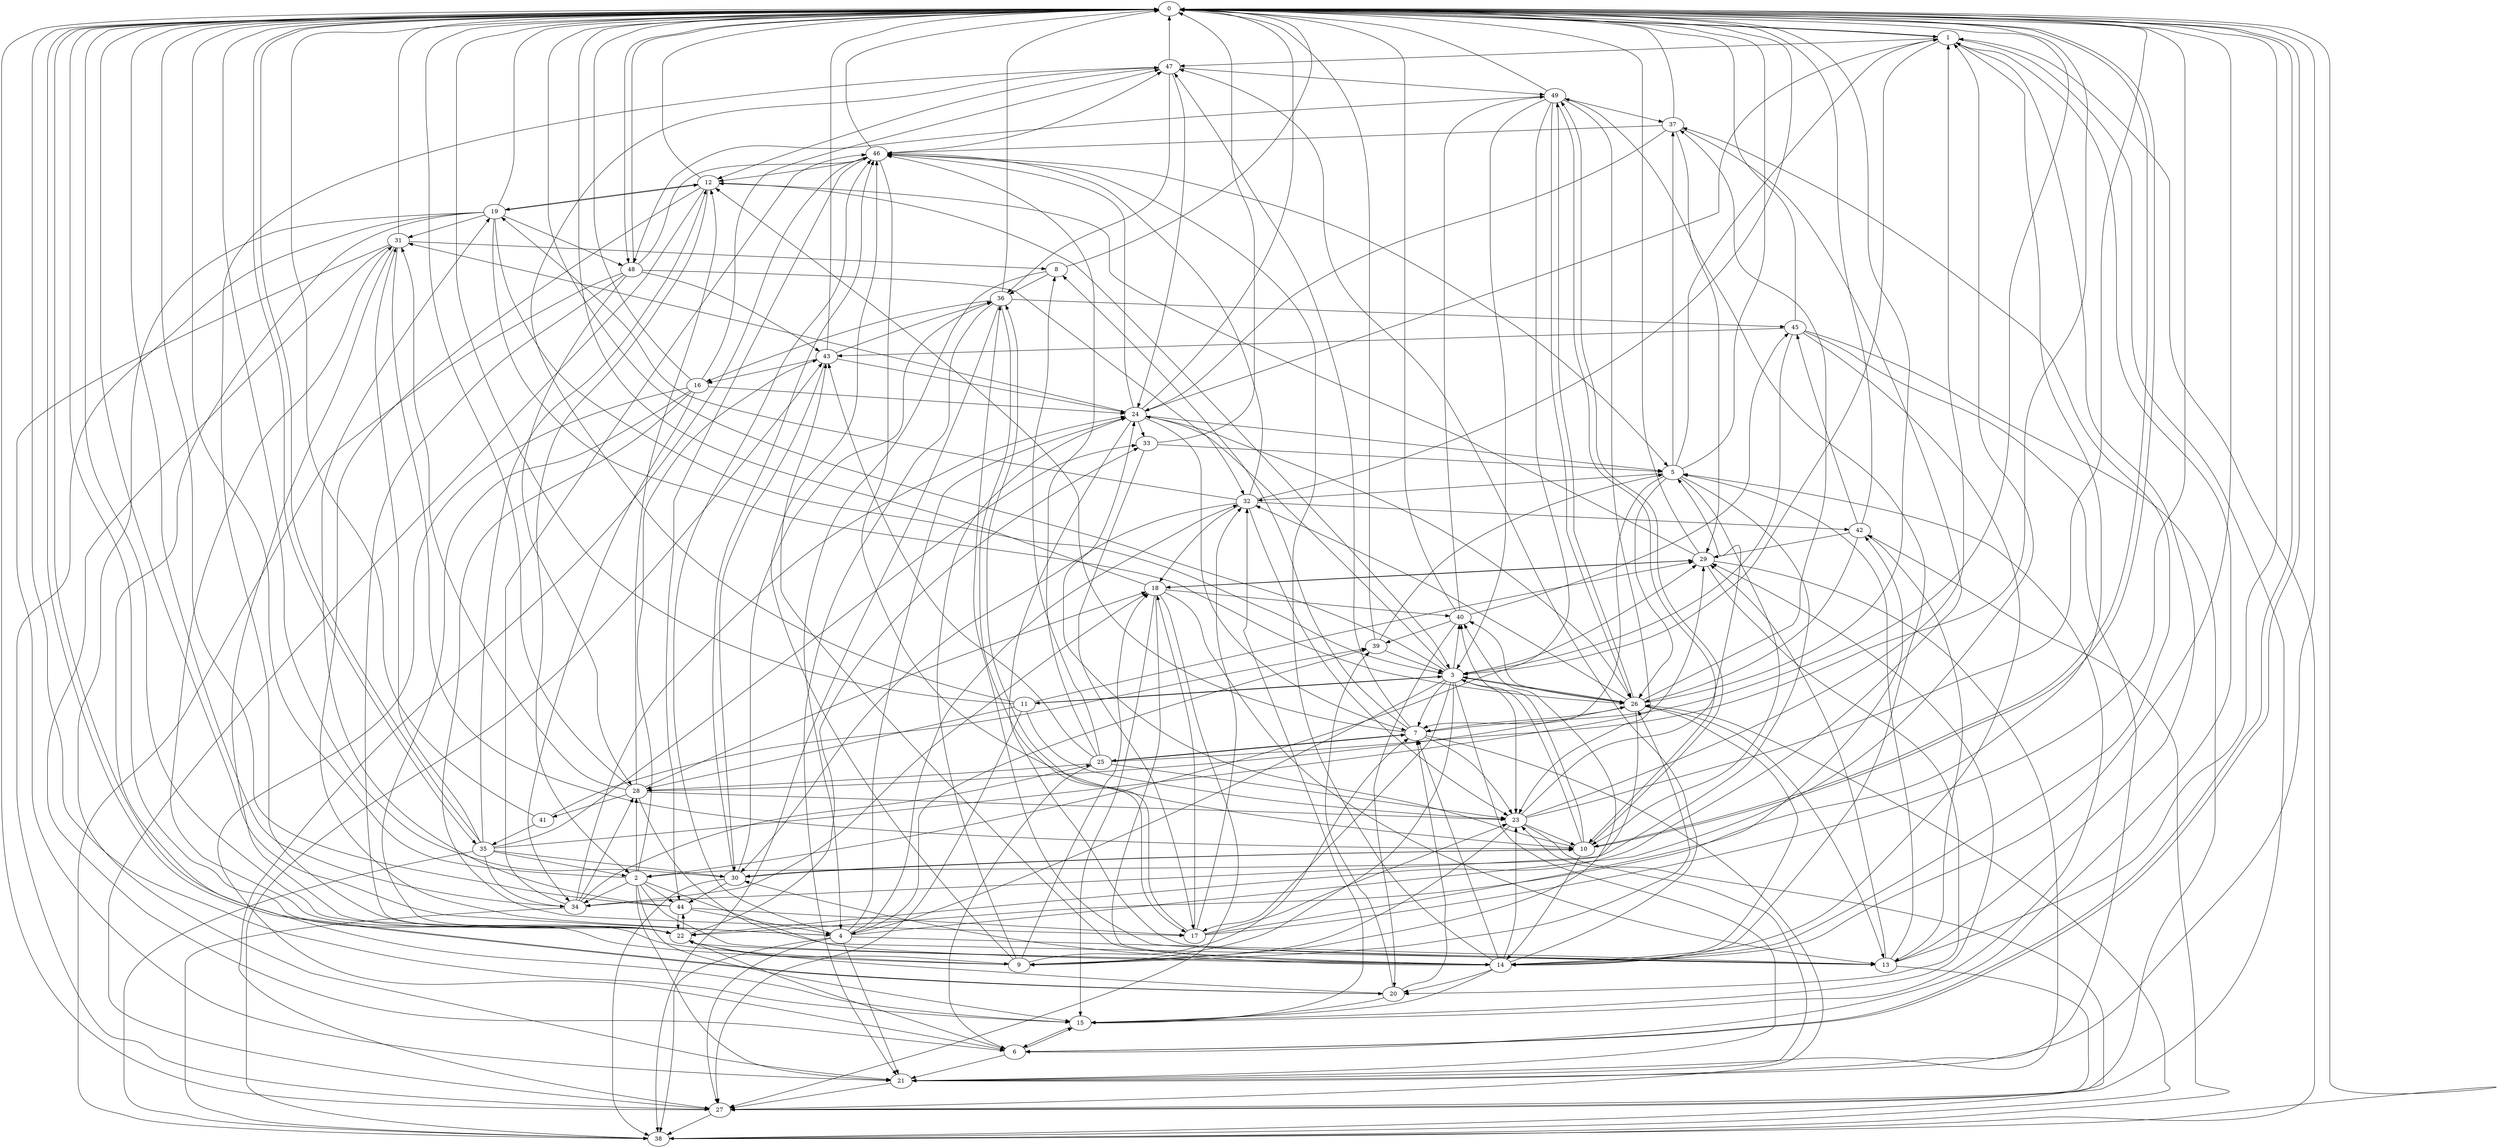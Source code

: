 strict digraph "" {
	0	 [component_delay=3];
	1	 [component_delay=3];
	0 -> 1	 [wire_delay=1];
	6	 [component_delay=3];
	0 -> 6	 [wire_delay=1];
	10	 [component_delay=3];
	0 -> 10	 [wire_delay=1];
	20	 [component_delay=3];
	0 -> 20	 [wire_delay=1];
	35	 [component_delay=3];
	0 -> 35	 [wire_delay=1];
	48	 [component_delay=3];
	0 -> 48	 [wire_delay=1];
	1 -> 0	 [wire_delay=1];
	3	 [component_delay=3];
	1 -> 3	 [wire_delay=1];
	1 -> 6	 [wire_delay=1];
	22	 [component_delay=3];
	1 -> 22	 [wire_delay=1];
	27	 [component_delay=3];
	1 -> 27	 [wire_delay=1];
	47	 [component_delay=3];
	1 -> 47	 [wire_delay=1];
	2	 [component_delay=3];
	2 -> 0	 [wire_delay=1];
	13	 [component_delay=3];
	2 -> 13	 [wire_delay=1];
	14	 [component_delay=3];
	2 -> 14	 [wire_delay=1];
	15	 [component_delay=3];
	2 -> 15	 [wire_delay=1];
	21	 [component_delay=3];
	2 -> 21	 [wire_delay=1];
	28	 [component_delay=3];
	2 -> 28	 [wire_delay=1];
	34	 [component_delay=3];
	2 -> 34	 [wire_delay=1];
	43	 [component_delay=3];
	2 -> 43	 [wire_delay=1];
	44	 [component_delay=3];
	2 -> 44	 [wire_delay=1];
	3 -> 0	 [wire_delay=1];
	4	 [component_delay=3];
	3 -> 4	 [wire_delay=1];
	7	 [component_delay=3];
	3 -> 7	 [wire_delay=1];
	9	 [component_delay=3];
	3 -> 9	 [wire_delay=1];
	11	 [component_delay=3];
	3 -> 11	 [wire_delay=1];
	17	 [component_delay=3];
	3 -> 17	 [wire_delay=1];
	3 -> 21	 [wire_delay=1];
	23	 [component_delay=3];
	3 -> 23	 [wire_delay=1];
	24	 [component_delay=3];
	3 -> 24	 [wire_delay=1];
	26	 [component_delay=3];
	3 -> 26	 [wire_delay=1];
	29	 [component_delay=3];
	3 -> 29	 [wire_delay=1];
	40	 [component_delay=3];
	3 -> 40	 [wire_delay=1];
	4 -> 0	 [wire_delay=1];
	4 -> 1	 [wire_delay=1];
	4 -> 13	 [wire_delay=1];
	4 -> 21	 [wire_delay=1];
	4 -> 24	 [wire_delay=1];
	4 -> 27	 [wire_delay=1];
	32	 [component_delay=3];
	4 -> 32	 [wire_delay=1];
	38	 [component_delay=3];
	4 -> 38	 [wire_delay=1];
	39	 [component_delay=3];
	4 -> 39	 [wire_delay=1];
	46	 [component_delay=3];
	4 -> 46	 [wire_delay=1];
	5	 [component_delay=3];
	5 -> 0	 [wire_delay=1];
	5 -> 1	 [wire_delay=1];
	5 -> 2	 [wire_delay=1];
	5 -> 7	 [wire_delay=1];
	5 -> 10	 [wire_delay=1];
	5 -> 26	 [wire_delay=1];
	5 -> 32	 [wire_delay=1];
	37	 [component_delay=3];
	5 -> 37	 [wire_delay=1];
	6 -> 0	 [wire_delay=1];
	6 -> 15	 [wire_delay=1];
	6 -> 21	 [wire_delay=1];
	6 -> 22	 [wire_delay=1];
	7 -> 0	 [wire_delay=1];
	8	 [component_delay=3];
	7 -> 8	 [wire_delay=1];
	12	 [component_delay=3];
	7 -> 12	 [wire_delay=1];
	7 -> 23	 [wire_delay=1];
	25	 [component_delay=3];
	7 -> 25	 [wire_delay=1];
	7 -> 27	 [wire_delay=1];
	7 -> 47	 [wire_delay=1];
	8 -> 0	 [wire_delay=1];
	8 -> 4	 [wire_delay=1];
	36	 [component_delay=3];
	8 -> 36	 [wire_delay=1];
	9 -> 0	 [wire_delay=1];
	9 -> 7	 [wire_delay=1];
	18	 [component_delay=3];
	9 -> 18	 [wire_delay=1];
	9 -> 24	 [wire_delay=1];
	9 -> 26	 [wire_delay=1];
	31	 [component_delay=3];
	9 -> 31	 [wire_delay=1];
	9 -> 40	 [wire_delay=1];
	9 -> 46	 [wire_delay=1];
	10 -> 0	 [wire_delay=1];
	10 -> 3	 [wire_delay=1];
	10 -> 14	 [wire_delay=1];
	10 -> 24	 [wire_delay=1];
	30	 [component_delay=3];
	10 -> 30	 [wire_delay=1];
	10 -> 40	 [wire_delay=1];
	49	 [component_delay=3];
	10 -> 49	 [wire_delay=1];
	11 -> 0	 [wire_delay=1];
	11 -> 3	 [wire_delay=1];
	11 -> 23	 [wire_delay=1];
	11 -> 27	 [wire_delay=1];
	11 -> 28	 [wire_delay=1];
	11 -> 29	 [wire_delay=1];
	11 -> 47	 [wire_delay=1];
	12 -> 0	 [wire_delay=1];
	12 -> 2	 [wire_delay=1];
	12 -> 3	 [wire_delay=1];
	12 -> 4	 [wire_delay=1];
	19	 [component_delay=3];
	12 -> 19	 [wire_delay=1];
	12 -> 27	 [wire_delay=1];
	13 -> 0	 [wire_delay=1];
	13 -> 1	 [wire_delay=1];
	13 -> 5	 [wire_delay=1];
	13 -> 27	 [wire_delay=1];
	13 -> 29	 [wire_delay=1];
	13 -> 36	 [wire_delay=1];
	14 -> 0	 [wire_delay=1];
	14 -> 7	 [wire_delay=1];
	14 -> 15	 [wire_delay=1];
	14 -> 20	 [wire_delay=1];
	14 -> 23	 [wire_delay=1];
	14 -> 30	 [wire_delay=1];
	14 -> 37	 [wire_delay=1];
	14 -> 43	 [wire_delay=1];
	14 -> 46	 [wire_delay=1];
	14 -> 47	 [wire_delay=1];
	14 -> 49	 [wire_delay=1];
	15 -> 0	 [wire_delay=1];
	15 -> 5	 [wire_delay=1];
	15 -> 6	 [wire_delay=1];
	15 -> 29	 [wire_delay=1];
	15 -> 32	 [wire_delay=1];
	16	 [component_delay=3];
	16 -> 0	 [wire_delay=1];
	16 -> 6	 [wire_delay=1];
	16 -> 17	 [wire_delay=1];
	16 -> 22	 [wire_delay=1];
	16 -> 24	 [wire_delay=1];
	16 -> 34	 [wire_delay=1];
	16 -> 47	 [wire_delay=1];
	17 -> 0	 [wire_delay=1];
	17 -> 18	 [wire_delay=1];
	17 -> 23	 [wire_delay=1];
	17 -> 32	 [wire_delay=1];
	17 -> 36	 [wire_delay=1];
	42	 [component_delay=3];
	17 -> 42	 [wire_delay=1];
	18 -> 0	 [wire_delay=1];
	18 -> 13	 [wire_delay=1];
	18 -> 14	 [wire_delay=1];
	18 -> 15	 [wire_delay=1];
	18 -> 27	 [wire_delay=1];
	18 -> 29	 [wire_delay=1];
	18 -> 40	 [wire_delay=1];
	19 -> 0	 [wire_delay=1];
	19 -> 3	 [wire_delay=1];
	19 -> 12	 [wire_delay=1];
	19 -> 15	 [wire_delay=1];
	19 -> 21	 [wire_delay=1];
	19 -> 26	 [wire_delay=1];
	19 -> 27	 [wire_delay=1];
	19 -> 31	 [wire_delay=1];
	19 -> 48	 [wire_delay=1];
	20 -> 0	 [wire_delay=1];
	20 -> 7	 [wire_delay=1];
	20 -> 15	 [wire_delay=1];
	20 -> 22	 [wire_delay=1];
	20 -> 39	 [wire_delay=1];
	21 -> 0	 [wire_delay=1];
	21 -> 23	 [wire_delay=1];
	21 -> 27	 [wire_delay=1];
	22 -> 0	 [wire_delay=1];
	22 -> 9	 [wire_delay=1];
	22 -> 14	 [wire_delay=1];
	33	 [component_delay=3];
	22 -> 33	 [wire_delay=1];
	22 -> 44	 [wire_delay=1];
	23 -> 0	 [wire_delay=1];
	23 -> 1	 [wire_delay=1];
	23 -> 5	 [wire_delay=1];
	23 -> 9	 [wire_delay=1];
	23 -> 10	 [wire_delay=1];
	23 -> 38	 [wire_delay=1];
	24 -> 0	 [wire_delay=1];
	24 -> 1	 [wire_delay=1];
	24 -> 5	 [wire_delay=1];
	24 -> 7	 [wire_delay=1];
	24 -> 13	 [wire_delay=1];
	24 -> 26	 [wire_delay=1];
	24 -> 31	 [wire_delay=1];
	24 -> 33	 [wire_delay=1];
	24 -> 46	 [wire_delay=1];
	25 -> 0	 [wire_delay=1];
	25 -> 6	 [wire_delay=1];
	25 -> 7	 [wire_delay=1];
	25 -> 8	 [wire_delay=1];
	25 -> 23	 [wire_delay=1];
	25 -> 28	 [wire_delay=1];
	25 -> 43	 [wire_delay=1];
	25 -> 46	 [wire_delay=1];
	26 -> 0	 [wire_delay=1];
	26 -> 3	 [wire_delay=1];
	26 -> 7	 [wire_delay=1];
	26 -> 13	 [wire_delay=1];
	26 -> 14	 [wire_delay=1];
	26 -> 32	 [wire_delay=1];
	26 -> 34	 [wire_delay=1];
	26 -> 37	 [wire_delay=1];
	26 -> 40	 [wire_delay=1];
	26 -> 49	 [wire_delay=1];
	27 -> 0	 [wire_delay=1];
	27 -> 38	 [wire_delay=1];
	28 -> 0	 [wire_delay=1];
	28 -> 12	 [wire_delay=1];
	28 -> 14	 [wire_delay=1];
	28 -> 18	 [wire_delay=1];
	28 -> 23	 [wire_delay=1];
	28 -> 26	 [wire_delay=1];
	28 -> 31	 [wire_delay=1];
	41	 [component_delay=3];
	28 -> 41	 [wire_delay=1];
	29 -> 0	 [wire_delay=1];
	29 -> 12	 [wire_delay=1];
	29 -> 18	 [wire_delay=1];
	29 -> 20	 [wire_delay=1];
	29 -> 21	 [wire_delay=1];
	30 -> 0	 [wire_delay=1];
	30 -> 10	 [wire_delay=1];
	30 -> 36	 [wire_delay=1];
	30 -> 38	 [wire_delay=1];
	30 -> 44	 [wire_delay=1];
	30 -> 46	 [wire_delay=1];
	31 -> 0	 [wire_delay=1];
	31 -> 6	 [wire_delay=1];
	31 -> 8	 [wire_delay=1];
	31 -> 10	 [wire_delay=1];
	31 -> 21	 [wire_delay=1];
	31 -> 22	 [wire_delay=1];
	32 -> 0	 [wire_delay=1];
	32 -> 18	 [wire_delay=1];
	32 -> 19	 [wire_delay=1];
	32 -> 23	 [wire_delay=1];
	32 -> 30	 [wire_delay=1];
	32 -> 42	 [wire_delay=1];
	32 -> 46	 [wire_delay=1];
	33 -> 0	 [wire_delay=1];
	33 -> 5	 [wire_delay=1];
	33 -> 17	 [wire_delay=1];
	34 -> 0	 [wire_delay=1];
	34 -> 18	 [wire_delay=1];
	34 -> 24	 [wire_delay=1];
	34 -> 25	 [wire_delay=1];
	34 -> 28	 [wire_delay=1];
	34 -> 38	 [wire_delay=1];
	34 -> 46	 [wire_delay=1];
	35 -> 0	 [wire_delay=1];
	35 -> 2	 [wire_delay=1];
	35 -> 12	 [wire_delay=1];
	35 -> 29	 [wire_delay=1];
	35 -> 30	 [wire_delay=1];
	35 -> 31	 [wire_delay=1];
	35 -> 33	 [wire_delay=1];
	35 -> 34	 [wire_delay=1];
	35 -> 38	 [wire_delay=1];
	36 -> 0	 [wire_delay=1];
	36 -> 16	 [wire_delay=1];
	36 -> 17	 [wire_delay=1];
	36 -> 21	 [wire_delay=1];
	36 -> 38	 [wire_delay=1];
	45	 [component_delay=3];
	36 -> 45	 [wire_delay=1];
	37 -> 0	 [wire_delay=1];
	37 -> 22	 [wire_delay=1];
	37 -> 24	 [wire_delay=1];
	37 -> 29	 [wire_delay=1];
	37 -> 46	 [wire_delay=1];
	38 -> 0	 [wire_delay=1];
	38 -> 1	 [wire_delay=1];
	38 -> 26	 [wire_delay=1];
	38 -> 42	 [wire_delay=1];
	38 -> 43	 [wire_delay=1];
	39 -> 0	 [wire_delay=1];
	39 -> 3	 [wire_delay=1];
	39 -> 5	 [wire_delay=1];
	40 -> 0	 [wire_delay=1];
	40 -> 20	 [wire_delay=1];
	40 -> 39	 [wire_delay=1];
	40 -> 45	 [wire_delay=1];
	40 -> 49	 [wire_delay=1];
	41 -> 0	 [wire_delay=1];
	41 -> 35	 [wire_delay=1];
	41 -> 39	 [wire_delay=1];
	42 -> 0	 [wire_delay=1];
	42 -> 13	 [wire_delay=1];
	42 -> 26	 [wire_delay=1];
	42 -> 29	 [wire_delay=1];
	42 -> 45	 [wire_delay=1];
	43 -> 0	 [wire_delay=1];
	43 -> 16	 [wire_delay=1];
	43 -> 24	 [wire_delay=1];
	43 -> 30	 [wire_delay=1];
	43 -> 36	 [wire_delay=1];
	44 -> 0	 [wire_delay=1];
	44 -> 4	 [wire_delay=1];
	44 -> 17	 [wire_delay=1];
	44 -> 19	 [wire_delay=1];
	44 -> 22	 [wire_delay=1];
	45 -> 0	 [wire_delay=1];
	45 -> 3	 [wire_delay=1];
	45 -> 14	 [wire_delay=1];
	45 -> 21	 [wire_delay=1];
	45 -> 27	 [wire_delay=1];
	45 -> 43	 [wire_delay=1];
	46 -> 0	 [wire_delay=1];
	46 -> 5	 [wire_delay=1];
	46 -> 10	 [wire_delay=1];
	46 -> 12	 [wire_delay=1];
	46 -> 27	 [wire_delay=1];
	46 -> 44	 [wire_delay=1];
	46 -> 47	 [wire_delay=1];
	47 -> 0	 [wire_delay=1];
	47 -> 12	 [wire_delay=1];
	47 -> 22	 [wire_delay=1];
	47 -> 24	 [wire_delay=1];
	47 -> 36	 [wire_delay=1];
	47 -> 49	 [wire_delay=1];
	48 -> 0	 [wire_delay=1];
	48 -> 22	 [wire_delay=1];
	48 -> 28	 [wire_delay=1];
	48 -> 32	 [wire_delay=1];
	48 -> 38	 [wire_delay=1];
	48 -> 43	 [wire_delay=1];
	48 -> 46	 [wire_delay=1];
	49 -> 0	 [wire_delay=1];
	49 -> 2	 [wire_delay=1];
	49 -> 3	 [wire_delay=1];
	49 -> 10	 [wire_delay=1];
	49 -> 23	 [wire_delay=1];
	49 -> 26	 [wire_delay=1];
	49 -> 37	 [wire_delay=1];
	49 -> 48	 [wire_delay=1];
}
